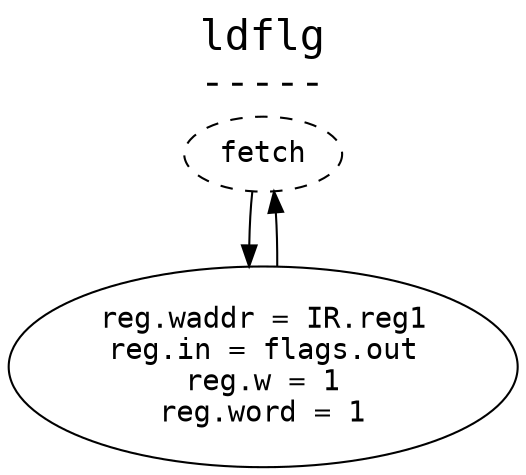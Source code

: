 digraph ldflg {
	label="ldflg\n-----\n";
	labelloc="t";
	fontsize=20;
	fontname="mono";

	node [shape=oval, fontname="mono"];
	fetch [style=dashed];
	Load [label="reg.waddr = IR.reg1\nreg.in = flags.out\nreg.w = 1\nreg.word = 1"];


	fetch -> Load;
	Load -> fetch;
}
